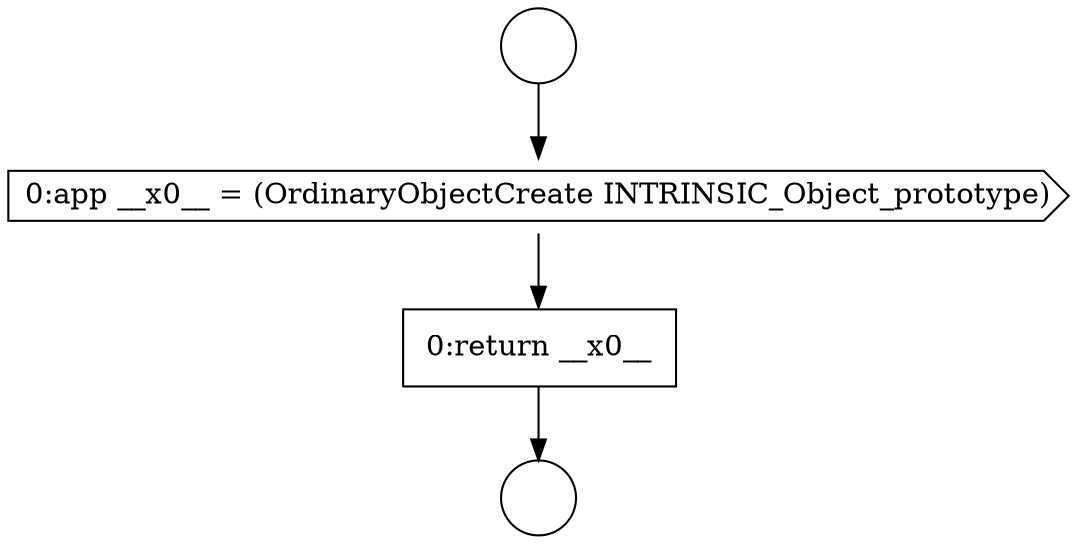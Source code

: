 digraph {
  node4024 [shape=circle label=" " color="black" fillcolor="white" style=filled]
  node4026 [shape=cds, label=<<font color="black">0:app __x0__ = (OrdinaryObjectCreate INTRINSIC_Object_prototype)</font>> color="black" fillcolor="white" style=filled]
  node4027 [shape=none, margin=0, label=<<font color="black">
    <table border="0" cellborder="1" cellspacing="0" cellpadding="10">
      <tr><td align="left">0:return __x0__</td></tr>
    </table>
  </font>> color="black" fillcolor="white" style=filled]
  node4025 [shape=circle label=" " color="black" fillcolor="white" style=filled]
  node4024 -> node4026 [ color="black"]
  node4026 -> node4027 [ color="black"]
  node4027 -> node4025 [ color="black"]
}
